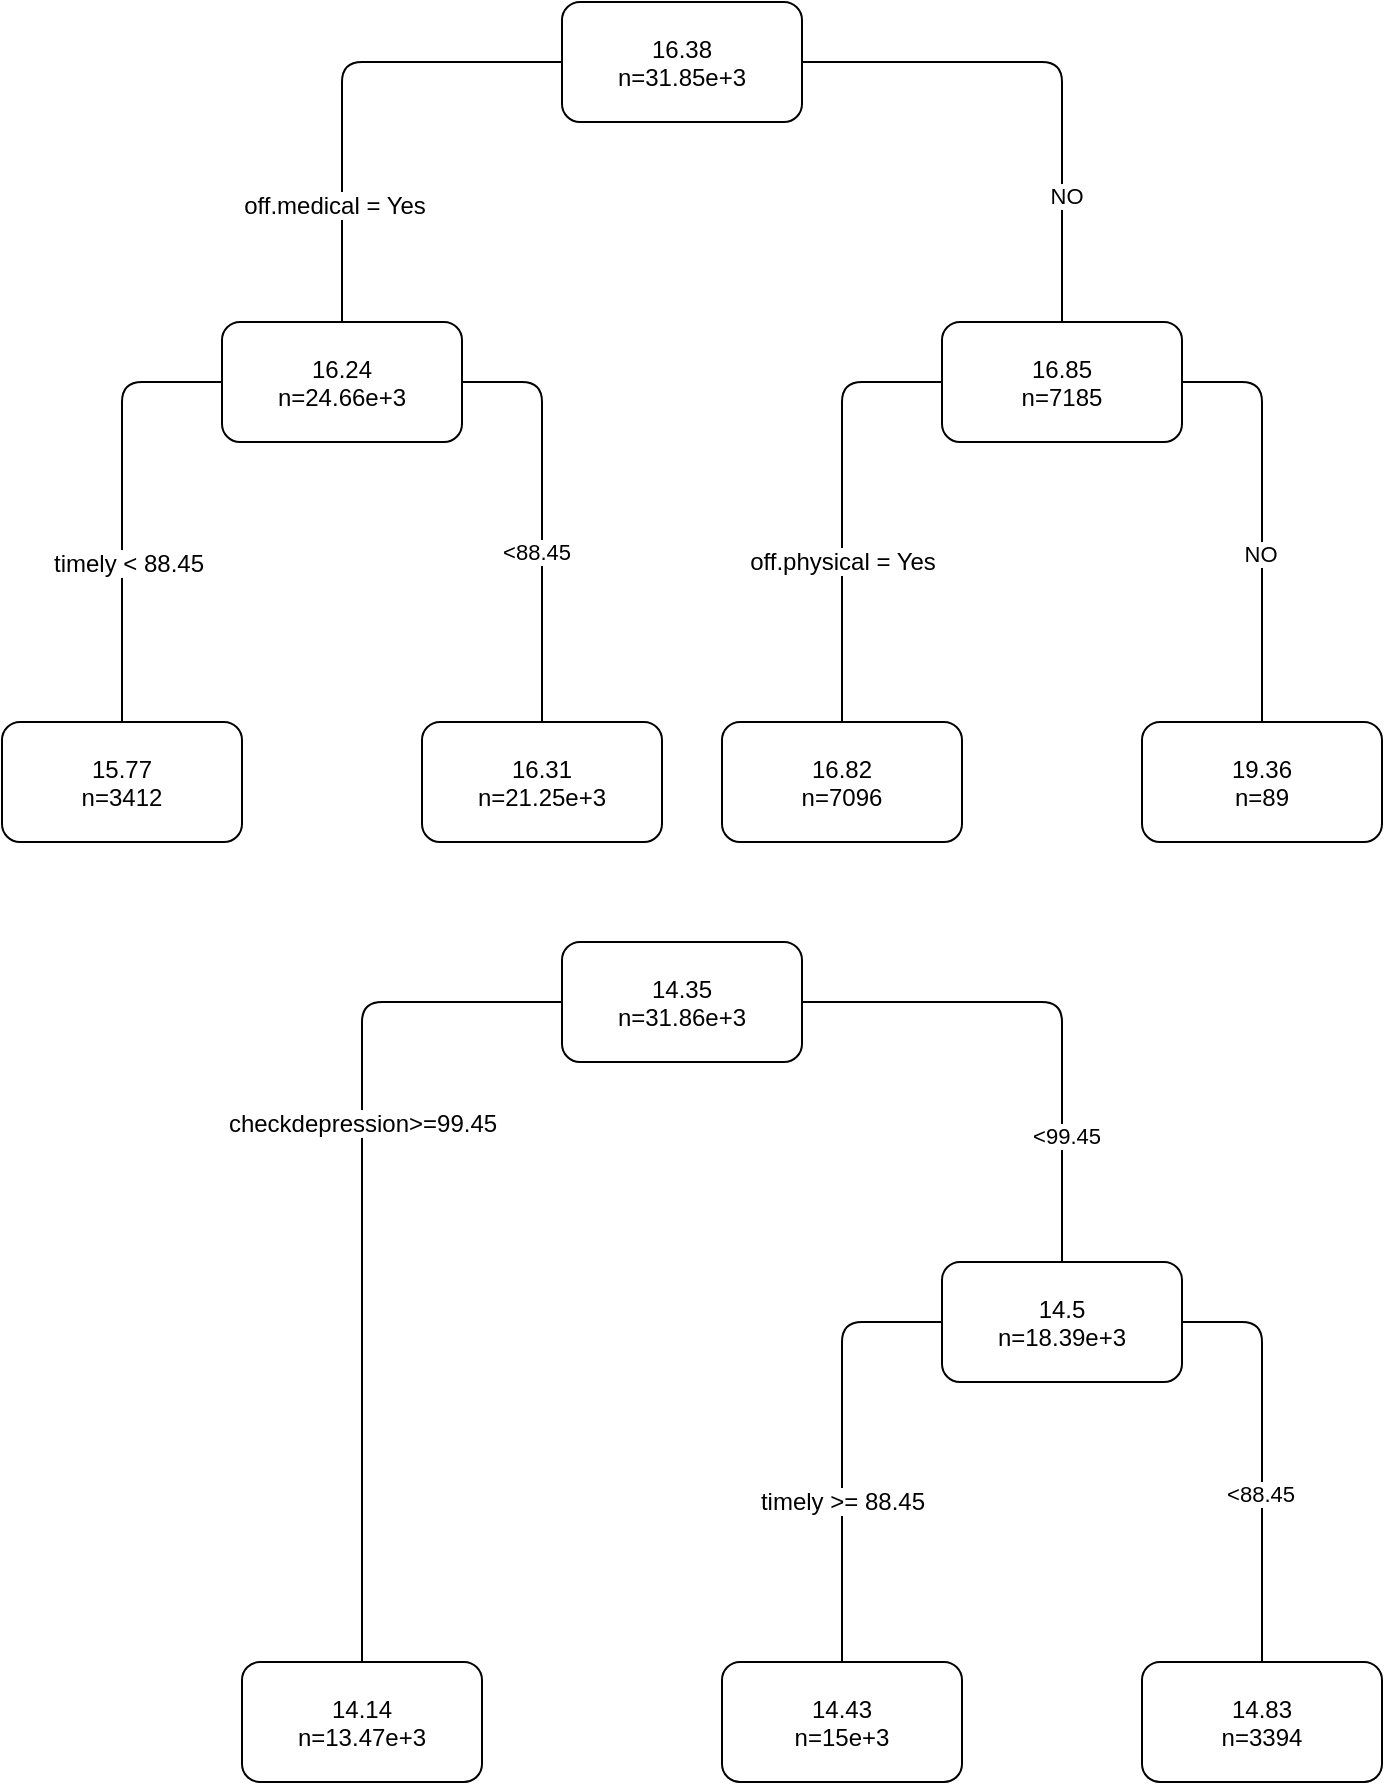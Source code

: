 <mxfile version="12.9.14" type="device"><diagram id="d0Suv-prhHog9XexSJjZ" name="Page-1"><mxGraphModel dx="1186" dy="796" grid="1" gridSize="10" guides="1" tooltips="1" connect="1" arrows="1" fold="1" page="1" pageScale="1" pageWidth="850" pageHeight="1100" math="0" shadow="0"><root><mxCell id="0"/><mxCell id="1" parent="0"/><mxCell id="eRKHs9bcuBfSCFNwxclj-1" value="&lt;p class=&quot;p1&quot; style=&quot;margin: 0px ; font-stretch: normal ; line-height: normal&quot;&gt;&lt;font style=&quot;font-size: 12px&quot;&gt;16.38&lt;/font&gt;&lt;/p&gt;&lt;p class=&quot;p1&quot; style=&quot;margin: 0px ; font-stretch: normal ; line-height: normal&quot;&gt;&lt;font style=&quot;font-size: 12px&quot;&gt;n=31.85e+3&lt;/font&gt;&lt;/p&gt;" style="rounded=1;whiteSpace=wrap;html=1;" vertex="1" parent="1"><mxGeometry x="360" y="80" width="120" height="60" as="geometry"/></mxCell><mxCell id="eRKHs9bcuBfSCFNwxclj-2" value="&lt;p class=&quot;p1&quot; style=&quot;margin: 0px ; font-stretch: normal ; line-height: normal&quot;&gt;&lt;font style=&quot;font-size: 12px&quot;&gt;16.24&lt;/font&gt;&lt;/p&gt;&lt;p class=&quot;p1&quot; style=&quot;margin: 0px ; font-stretch: normal ; line-height: normal&quot;&gt;&lt;font style=&quot;font-size: 12px&quot;&gt;n=24.66e+3&lt;/font&gt;&lt;/p&gt;" style="rounded=1;whiteSpace=wrap;html=1;" vertex="1" parent="1"><mxGeometry x="190" y="240" width="120" height="60" as="geometry"/></mxCell><mxCell id="eRKHs9bcuBfSCFNwxclj-3" value="&lt;p class=&quot;p1&quot; style=&quot;margin: 0px ; font-stretch: normal ; line-height: normal&quot;&gt;&lt;font style=&quot;font-size: 12px&quot;&gt;16.85&lt;/font&gt;&lt;/p&gt;&lt;p class=&quot;p1&quot; style=&quot;margin: 0px ; font-stretch: normal ; line-height: normal&quot;&gt;&lt;font style=&quot;font-size: 12px&quot;&gt;n=7185&lt;/font&gt;&lt;/p&gt;" style="rounded=1;whiteSpace=wrap;html=1;" vertex="1" parent="1"><mxGeometry x="550" y="240" width="120" height="60" as="geometry"/></mxCell><mxCell id="eRKHs9bcuBfSCFNwxclj-4" value="&lt;p class=&quot;p1&quot; style=&quot;margin: 0px ; font-stretch: normal ; line-height: normal&quot;&gt;&lt;font style=&quot;font-size: 12px&quot;&gt;15.77&lt;/font&gt;&lt;/p&gt;&lt;p class=&quot;p1&quot; style=&quot;margin: 0px ; font-stretch: normal ; line-height: normal&quot;&gt;&lt;font style=&quot;font-size: 12px&quot;&gt;n=3412&lt;/font&gt;&lt;/p&gt;" style="rounded=1;whiteSpace=wrap;html=1;" vertex="1" parent="1"><mxGeometry x="80" y="440" width="120" height="60" as="geometry"/></mxCell><mxCell id="eRKHs9bcuBfSCFNwxclj-5" value="&lt;p class=&quot;p1&quot; style=&quot;margin: 0px ; font-stretch: normal ; line-height: normal&quot;&gt;&lt;font style=&quot;font-size: 12px&quot;&gt;16.31&lt;/font&gt;&lt;/p&gt;&lt;p class=&quot;p1&quot; style=&quot;margin: 0px ; font-stretch: normal ; line-height: normal&quot;&gt;&lt;font style=&quot;font-size: 12px&quot;&gt;n=21.25e+3&lt;/font&gt;&lt;/p&gt;" style="rounded=1;whiteSpace=wrap;html=1;" vertex="1" parent="1"><mxGeometry x="290" y="440" width="120" height="60" as="geometry"/></mxCell><mxCell id="eRKHs9bcuBfSCFNwxclj-6" value="&lt;p class=&quot;p1&quot; style=&quot;margin: 0px ; font-stretch: normal ; line-height: normal&quot;&gt;&lt;font style=&quot;font-size: 12px&quot;&gt;16.82&lt;/font&gt;&lt;/p&gt;&lt;p class=&quot;p1&quot; style=&quot;margin: 0px ; font-stretch: normal ; line-height: normal&quot;&gt;&lt;font style=&quot;font-size: 12px&quot;&gt;n=7096&lt;/font&gt;&lt;/p&gt;" style="rounded=1;whiteSpace=wrap;html=1;" vertex="1" parent="1"><mxGeometry x="440" y="440" width="120" height="60" as="geometry"/></mxCell><mxCell id="eRKHs9bcuBfSCFNwxclj-7" value="&lt;p class=&quot;p1&quot; style=&quot;margin: 0px ; font-stretch: normal ; line-height: normal&quot;&gt;&lt;font style=&quot;font-size: 12px&quot;&gt;19.36&lt;/font&gt;&lt;/p&gt;&lt;p class=&quot;p1&quot; style=&quot;margin: 0px ; font-stretch: normal ; line-height: normal&quot;&gt;&lt;font style=&quot;font-size: 12px&quot;&gt;n=89&lt;/font&gt;&lt;/p&gt;" style="rounded=1;whiteSpace=wrap;html=1;" vertex="1" parent="1"><mxGeometry x="650" y="440" width="120" height="60" as="geometry"/></mxCell><mxCell id="eRKHs9bcuBfSCFNwxclj-17" value="" style="endArrow=none;html=1;entryX=0;entryY=0.5;entryDx=0;entryDy=0;exitX=0.5;exitY=0;exitDx=0;exitDy=0;edgeStyle=orthogonalEdgeStyle;" edge="1" parent="1" source="eRKHs9bcuBfSCFNwxclj-2" target="eRKHs9bcuBfSCFNwxclj-1"><mxGeometry width="50" height="50" relative="1" as="geometry"><mxPoint x="420" y="340" as="sourcePoint"/><mxPoint x="470" y="290" as="targetPoint"/></mxGeometry></mxCell><mxCell id="eRKHs9bcuBfSCFNwxclj-23" value="&lt;p class=&quot;p1&quot; style=&quot;margin: 0px ; font-stretch: normal ; line-height: normal&quot;&gt;&lt;font style=&quot;font-size: 12px&quot;&gt;off.medical = Yes&lt;/font&gt;&lt;/p&gt;" style="edgeLabel;html=1;align=center;verticalAlign=middle;resizable=0;points=[];" vertex="1" connectable="0" parent="eRKHs9bcuBfSCFNwxclj-17"><mxGeometry x="-0.508" y="4" relative="1" as="geometry"><mxPoint as="offset"/></mxGeometry></mxCell><mxCell id="eRKHs9bcuBfSCFNwxclj-18" value="" style="endArrow=none;html=1;entryX=1;entryY=0.5;entryDx=0;entryDy=0;exitX=0.5;exitY=0;exitDx=0;exitDy=0;edgeStyle=orthogonalEdgeStyle;" edge="1" parent="1" source="eRKHs9bcuBfSCFNwxclj-3" target="eRKHs9bcuBfSCFNwxclj-1"><mxGeometry width="50" height="50" relative="1" as="geometry"><mxPoint x="420" y="340" as="sourcePoint"/><mxPoint x="470" y="290" as="targetPoint"/></mxGeometry></mxCell><mxCell id="eRKHs9bcuBfSCFNwxclj-24" value="NO" style="edgeLabel;html=1;align=center;verticalAlign=middle;resizable=0;points=[];" vertex="1" connectable="0" parent="eRKHs9bcuBfSCFNwxclj-18"><mxGeometry x="-0.515" y="-2" relative="1" as="geometry"><mxPoint as="offset"/></mxGeometry></mxCell><mxCell id="eRKHs9bcuBfSCFNwxclj-19" value="" style="endArrow=none;html=1;entryX=0;entryY=0.5;entryDx=0;entryDy=0;exitX=0.5;exitY=0;exitDx=0;exitDy=0;edgeStyle=orthogonalEdgeStyle;" edge="1" parent="1" source="eRKHs9bcuBfSCFNwxclj-4" target="eRKHs9bcuBfSCFNwxclj-2"><mxGeometry width="50" height="50" relative="1" as="geometry"><mxPoint x="420" y="340" as="sourcePoint"/><mxPoint x="470" y="290" as="targetPoint"/></mxGeometry></mxCell><mxCell id="eRKHs9bcuBfSCFNwxclj-25" value="&lt;p class=&quot;p1&quot; style=&quot;margin: 0px ; font-stretch: normal ; line-height: normal&quot;&gt;&lt;font style=&quot;font-size: 12px&quot;&gt;timely &amp;lt; 88.45&lt;/font&gt;&lt;/p&gt;" style="edgeLabel;html=1;align=center;verticalAlign=middle;resizable=0;points=[];" vertex="1" connectable="0" parent="eRKHs9bcuBfSCFNwxclj-19"><mxGeometry x="-0.273" y="-3" relative="1" as="geometry"><mxPoint as="offset"/></mxGeometry></mxCell><mxCell id="eRKHs9bcuBfSCFNwxclj-20" value="" style="endArrow=none;html=1;entryX=1;entryY=0.5;entryDx=0;entryDy=0;exitX=0.5;exitY=0;exitDx=0;exitDy=0;edgeStyle=orthogonalEdgeStyle;" edge="1" parent="1" source="eRKHs9bcuBfSCFNwxclj-5" target="eRKHs9bcuBfSCFNwxclj-2"><mxGeometry width="50" height="50" relative="1" as="geometry"><mxPoint x="420" y="340" as="sourcePoint"/><mxPoint x="470" y="290" as="targetPoint"/></mxGeometry></mxCell><mxCell id="eRKHs9bcuBfSCFNwxclj-27" value="&amp;lt;88.45" style="edgeLabel;html=1;align=center;verticalAlign=middle;resizable=0;points=[];" vertex="1" connectable="0" parent="eRKHs9bcuBfSCFNwxclj-20"><mxGeometry x="-0.191" y="3" relative="1" as="geometry"><mxPoint as="offset"/></mxGeometry></mxCell><mxCell id="eRKHs9bcuBfSCFNwxclj-21" value="" style="endArrow=none;html=1;entryX=0;entryY=0.5;entryDx=0;entryDy=0;exitX=0.5;exitY=0;exitDx=0;exitDy=0;edgeStyle=orthogonalEdgeStyle;" edge="1" parent="1" source="eRKHs9bcuBfSCFNwxclj-6" target="eRKHs9bcuBfSCFNwxclj-3"><mxGeometry width="50" height="50" relative="1" as="geometry"><mxPoint x="420" y="340" as="sourcePoint"/><mxPoint x="470" y="290" as="targetPoint"/></mxGeometry></mxCell><mxCell id="eRKHs9bcuBfSCFNwxclj-28" value="&lt;p class=&quot;p1&quot; style=&quot;margin: 0px ; font-stretch: normal ; line-height: normal&quot;&gt;&lt;font style=&quot;font-size: 12px&quot;&gt;off.physical = Yes&lt;/font&gt;&lt;/p&gt;" style="edgeLabel;html=1;align=center;verticalAlign=middle;resizable=0;points=[];" vertex="1" connectable="0" parent="eRKHs9bcuBfSCFNwxclj-21"><mxGeometry x="-0.264" relative="1" as="geometry"><mxPoint as="offset"/></mxGeometry></mxCell><mxCell id="eRKHs9bcuBfSCFNwxclj-22" value="" style="endArrow=none;html=1;entryX=1;entryY=0.5;entryDx=0;entryDy=0;exitX=0.5;exitY=0;exitDx=0;exitDy=0;edgeStyle=orthogonalEdgeStyle;" edge="1" parent="1" source="eRKHs9bcuBfSCFNwxclj-7" target="eRKHs9bcuBfSCFNwxclj-3"><mxGeometry width="50" height="50" relative="1" as="geometry"><mxPoint x="420" y="340" as="sourcePoint"/><mxPoint x="470" y="290" as="targetPoint"/></mxGeometry></mxCell><mxCell id="eRKHs9bcuBfSCFNwxclj-29" value="NO" style="edgeLabel;html=1;align=center;verticalAlign=middle;resizable=0;points=[];" vertex="1" connectable="0" parent="eRKHs9bcuBfSCFNwxclj-22"><mxGeometry x="-0.2" y="1" relative="1" as="geometry"><mxPoint as="offset"/></mxGeometry></mxCell><mxCell id="eRKHs9bcuBfSCFNwxclj-50" value="&lt;p class=&quot;p1&quot; style=&quot;margin: 0px ; font-stretch: normal ; line-height: normal&quot;&gt;&lt;font style=&quot;font-size: 12px&quot;&gt;14.35&lt;/font&gt;&lt;/p&gt;&lt;p class=&quot;p1&quot; style=&quot;margin: 0px ; font-stretch: normal ; line-height: normal&quot;&gt;&lt;font style=&quot;font-size: 12px&quot;&gt;n=31.86e+3&lt;/font&gt;&lt;/p&gt;" style="rounded=1;whiteSpace=wrap;html=1;" vertex="1" parent="1"><mxGeometry x="360" y="550" width="120" height="60" as="geometry"/></mxCell><mxCell id="eRKHs9bcuBfSCFNwxclj-51" value="&lt;p class=&quot;p1&quot; style=&quot;margin: 0px ; font-stretch: normal ; line-height: normal&quot;&gt;&lt;font style=&quot;font-size: 12px&quot;&gt;14.14&lt;/font&gt;&lt;/p&gt;&lt;p class=&quot;p1&quot; style=&quot;margin: 0px ; font-stretch: normal ; line-height: normal&quot;&gt;&lt;font style=&quot;font-size: 12px&quot;&gt;n=13.47e+3&lt;/font&gt;&lt;/p&gt;" style="rounded=1;whiteSpace=wrap;html=1;" vertex="1" parent="1"><mxGeometry x="200" y="910" width="120" height="60" as="geometry"/></mxCell><mxCell id="eRKHs9bcuBfSCFNwxclj-52" value="&lt;p class=&quot;p1&quot; style=&quot;margin: 0px ; font-stretch: normal ; line-height: normal&quot;&gt;&lt;font style=&quot;font-size: 12px&quot;&gt;14.5&lt;/font&gt;&lt;/p&gt;&lt;p class=&quot;p1&quot; style=&quot;margin: 0px ; font-stretch: normal ; line-height: normal&quot;&gt;&lt;font style=&quot;font-size: 12px&quot;&gt;n=18.39e+3&lt;/font&gt;&lt;/p&gt;" style="rounded=1;whiteSpace=wrap;html=1;" vertex="1" parent="1"><mxGeometry x="550" y="710" width="120" height="60" as="geometry"/></mxCell><mxCell id="eRKHs9bcuBfSCFNwxclj-55" value="&lt;p class=&quot;p1&quot; style=&quot;margin: 0px ; font-stretch: normal ; line-height: normal&quot;&gt;&lt;font style=&quot;font-size: 12px&quot;&gt;14.43&lt;/font&gt;&lt;/p&gt;&lt;p class=&quot;p1&quot; style=&quot;margin: 0px ; font-stretch: normal ; line-height: normal&quot;&gt;&lt;font style=&quot;font-size: 12px&quot;&gt;n=15e+3&lt;/font&gt;&lt;/p&gt;" style="rounded=1;whiteSpace=wrap;html=1;" vertex="1" parent="1"><mxGeometry x="440" y="910" width="120" height="60" as="geometry"/></mxCell><mxCell id="eRKHs9bcuBfSCFNwxclj-56" value="&lt;p class=&quot;p1&quot; style=&quot;margin: 0px ; font-stretch: normal ; line-height: normal&quot;&gt;&lt;font style=&quot;font-size: 12px&quot;&gt;14.83&lt;/font&gt;&lt;/p&gt;&lt;p class=&quot;p1&quot; style=&quot;margin: 0px ; font-stretch: normal ; line-height: normal&quot;&gt;&lt;font style=&quot;font-size: 12px&quot;&gt;n=3394&lt;/font&gt;&lt;/p&gt;" style="rounded=1;whiteSpace=wrap;html=1;" vertex="1" parent="1"><mxGeometry x="650" y="910" width="120" height="60" as="geometry"/></mxCell><mxCell id="eRKHs9bcuBfSCFNwxclj-57" value="" style="endArrow=none;html=1;entryX=0;entryY=0.5;entryDx=0;entryDy=0;exitX=0.5;exitY=0;exitDx=0;exitDy=0;edgeStyle=orthogonalEdgeStyle;" edge="1" parent="1" source="eRKHs9bcuBfSCFNwxclj-51" target="eRKHs9bcuBfSCFNwxclj-50"><mxGeometry width="50" height="50" relative="1" as="geometry"><mxPoint x="420" y="810" as="sourcePoint"/><mxPoint x="470" y="760" as="targetPoint"/></mxGeometry></mxCell><mxCell id="eRKHs9bcuBfSCFNwxclj-58" value="&lt;p class=&quot;p1&quot; style=&quot;margin: 0px ; font-stretch: normal ; line-height: normal&quot;&gt;&lt;font style=&quot;font-size: 12px&quot;&gt;checkdepression&amp;gt;=99.45&lt;/font&gt;&lt;/p&gt;" style="edgeLabel;html=1;align=center;verticalAlign=middle;resizable=0;points=[];" vertex="1" connectable="0" parent="eRKHs9bcuBfSCFNwxclj-57"><mxGeometry x="-0.508" y="4" relative="1" as="geometry"><mxPoint x="4" y="-164" as="offset"/></mxGeometry></mxCell><mxCell id="eRKHs9bcuBfSCFNwxclj-59" value="" style="endArrow=none;html=1;entryX=1;entryY=0.5;entryDx=0;entryDy=0;exitX=0.5;exitY=0;exitDx=0;exitDy=0;edgeStyle=orthogonalEdgeStyle;" edge="1" parent="1" source="eRKHs9bcuBfSCFNwxclj-52" target="eRKHs9bcuBfSCFNwxclj-50"><mxGeometry width="50" height="50" relative="1" as="geometry"><mxPoint x="420" y="810" as="sourcePoint"/><mxPoint x="470" y="760" as="targetPoint"/></mxGeometry></mxCell><mxCell id="eRKHs9bcuBfSCFNwxclj-60" value="&amp;lt;99.45" style="edgeLabel;html=1;align=center;verticalAlign=middle;resizable=0;points=[];" vertex="1" connectable="0" parent="eRKHs9bcuBfSCFNwxclj-59"><mxGeometry x="-0.515" y="-2" relative="1" as="geometry"><mxPoint as="offset"/></mxGeometry></mxCell><mxCell id="eRKHs9bcuBfSCFNwxclj-65" value="" style="endArrow=none;html=1;entryX=0;entryY=0.5;entryDx=0;entryDy=0;exitX=0.5;exitY=0;exitDx=0;exitDy=0;edgeStyle=orthogonalEdgeStyle;" edge="1" parent="1" source="eRKHs9bcuBfSCFNwxclj-55" target="eRKHs9bcuBfSCFNwxclj-52"><mxGeometry width="50" height="50" relative="1" as="geometry"><mxPoint x="420" y="810" as="sourcePoint"/><mxPoint x="470" y="760" as="targetPoint"/></mxGeometry></mxCell><mxCell id="eRKHs9bcuBfSCFNwxclj-66" value="&lt;p class=&quot;p1&quot; style=&quot;margin: 0px ; font-stretch: normal ; line-height: normal&quot;&gt;&lt;font style=&quot;font-size: 12px&quot;&gt;timely &amp;gt;= 88.45&lt;/font&gt;&lt;/p&gt;" style="edgeLabel;html=1;align=center;verticalAlign=middle;resizable=0;points=[];" vertex="1" connectable="0" parent="eRKHs9bcuBfSCFNwxclj-65"><mxGeometry x="-0.264" relative="1" as="geometry"><mxPoint as="offset"/></mxGeometry></mxCell><mxCell id="eRKHs9bcuBfSCFNwxclj-67" value="" style="endArrow=none;html=1;entryX=1;entryY=0.5;entryDx=0;entryDy=0;exitX=0.5;exitY=0;exitDx=0;exitDy=0;edgeStyle=orthogonalEdgeStyle;" edge="1" parent="1" source="eRKHs9bcuBfSCFNwxclj-56" target="eRKHs9bcuBfSCFNwxclj-52"><mxGeometry width="50" height="50" relative="1" as="geometry"><mxPoint x="420" y="810" as="sourcePoint"/><mxPoint x="470" y="760" as="targetPoint"/></mxGeometry></mxCell><mxCell id="eRKHs9bcuBfSCFNwxclj-68" value="&amp;lt;88.45" style="edgeLabel;html=1;align=center;verticalAlign=middle;resizable=0;points=[];" vertex="1" connectable="0" parent="eRKHs9bcuBfSCFNwxclj-67"><mxGeometry x="-0.2" y="1" relative="1" as="geometry"><mxPoint as="offset"/></mxGeometry></mxCell></root></mxGraphModel></diagram></mxfile>